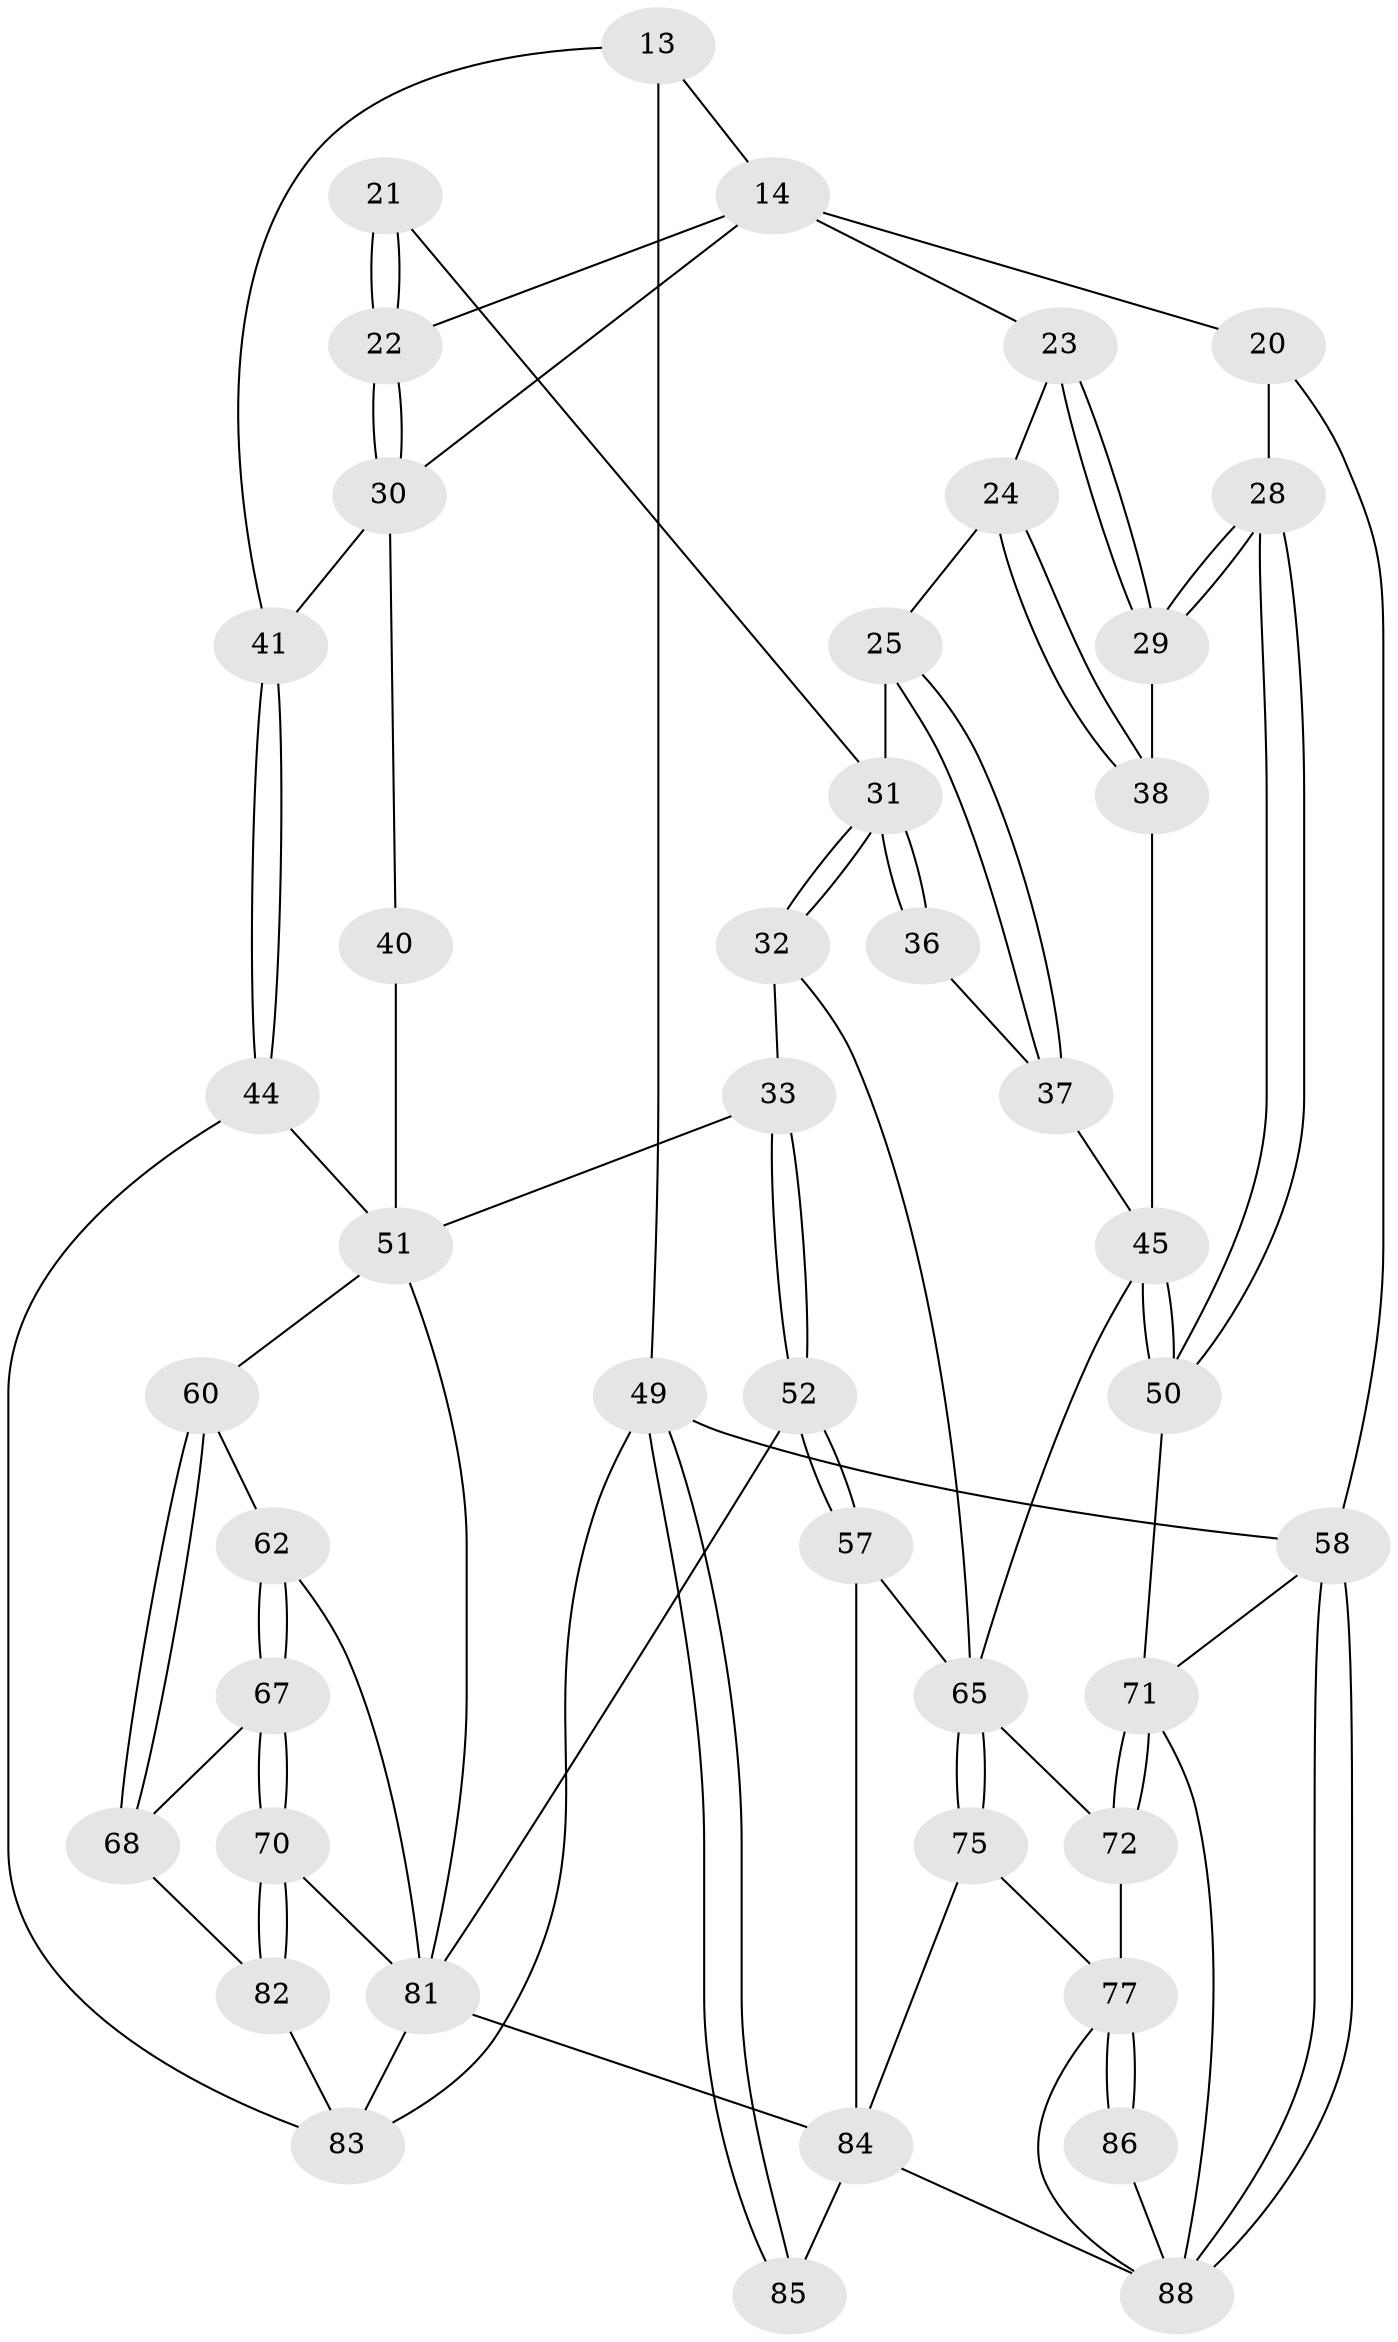 // original degree distribution, {3: 0.022727272727272728, 4: 0.2840909090909091, 6: 0.26136363636363635, 5: 0.4318181818181818}
// Generated by graph-tools (version 1.1) at 2025/02/03/09/25 05:02:03]
// undirected, 44 vertices, 96 edges
graph export_dot {
graph [start="1"]
  node [color=gray90,style=filled];
  13 [pos="+0.08784814701118093+0.1283883391929506",super="+8+12"];
  14 [pos="+0.2979587095653939+0.21100552966070546",super="+7+11"];
  20 [pos="+1+0.016556950411588472",super="+9"];
  21 [pos="+0.5746256991579762+0.27248236062738374"];
  22 [pos="+0.4820102328568795+0.32906855132585083",super="+19+18"];
  23 [pos="+0.830372980892365+0.26194259391115265"];
  24 [pos="+0.7987047359249551+0.2851055827346205"];
  25 [pos="+0.7910092693129471+0.2878855260072872"];
  28 [pos="+1+0.40622227082817497"];
  29 [pos="+1+0.37330341357184915"];
  30 [pos="+0.4569682670744444+0.35486599860608076",super="+16"];
  31 [pos="+0.6086795643319118+0.5108759155223536",super="+27+26"];
  32 [pos="+0.5994669900065273+0.5200906739865736"];
  33 [pos="+0.46787711586891156+0.5387655657194407"];
  36 [pos="+0.6937183669279088+0.48900213195424"];
  37 [pos="+0.7114842313713634+0.488377345418077"];
  38 [pos="+0.8239252277045305+0.48571270123070387"];
  40 [pos="+0.18080741750772292+0.38566492264640284",super="+35"];
  41 [pos="+0+0.1357525079925232",super="+17"];
  44 [pos="+0+0.6590862191924513"];
  45 [pos="+0.8098020283319591+0.5570880474626367",super="+39"];
  49 [pos="+0+1",super="+4"];
  50 [pos="+1+0.677112491337492"];
  51 [pos="+0.34435267029385885+0.5850450672929999",super="+34+43"];
  52 [pos="+0.5108372985057742+0.7738549161963987"];
  57 [pos="+0.5149185440856534+0.7762990757218212"];
  58 [pos="+1+1",super="+3"];
  60 [pos="+0.042661583313076984+0.7184701356216039"];
  62 [pos="+0.3088869583185998+0.7928236154725457",super="+61"];
  65 [pos="+0.7216957065248312+0.8127850235234532",super="+56+47"];
  67 [pos="+0.2869607764216767+0.8257441880368"];
  68 [pos="+0.04562108771287581+0.721422287653193"];
  70 [pos="+0.3037234578406311+0.9321738403297332"];
  71 [pos="+0.8891560183107395+0.8900201731518467",super="+66"];
  72 [pos="+0.7709294759570077+0.8620746118819239",super="+64+63"];
  75 [pos="+0.6719412819983561+0.8979291503490945"];
  77 [pos="+0.7897266799749098+0.9233586139628503",super="+74"];
  81 [pos="+0.31499693924109157+1",super="+69+54+55"];
  82 [pos="+0.10535373589700298+0.8064485796445255"];
  83 [pos="+0.14870307875412425+0.9294848403220732",super="+48"];
  84 [pos="+0.6293798108605801+1",super="+80"];
  85 [pos="+0.36646007815487514+1"];
  86 [pos="+0.7027610460144269+0.9557342963953799"];
  88 [pos="+0.7655119633772646+1",super="+76+87"];
  13 -- 49 [weight=2];
  13 -- 14;
  13 -- 41 [weight=2];
  14 -- 22 [weight=2];
  14 -- 20 [weight=2];
  14 -- 23;
  14 -- 30;
  20 -- 28;
  20 -- 58 [weight=2];
  21 -- 22 [weight=2];
  21 -- 22;
  21 -- 31;
  22 -- 30;
  22 -- 30;
  23 -- 24;
  23 -- 29;
  23 -- 29;
  24 -- 25;
  24 -- 38;
  24 -- 38;
  25 -- 37;
  25 -- 37;
  25 -- 31;
  28 -- 29;
  28 -- 29;
  28 -- 50;
  28 -- 50;
  29 -- 38;
  30 -- 40 [weight=2];
  30 -- 41;
  31 -- 32;
  31 -- 32;
  31 -- 36 [weight=2];
  31 -- 36;
  32 -- 33;
  32 -- 65;
  33 -- 52;
  33 -- 52;
  33 -- 51;
  36 -- 37;
  37 -- 45;
  38 -- 45;
  40 -- 51 [weight=2];
  41 -- 44;
  41 -- 44;
  44 -- 51;
  44 -- 83;
  45 -- 50;
  45 -- 50;
  45 -- 65;
  49 -- 85;
  49 -- 85;
  49 -- 58 [weight=2];
  49 -- 83;
  50 -- 71;
  51 -- 60;
  51 -- 81;
  52 -- 57;
  52 -- 57;
  52 -- 81;
  57 -- 84;
  57 -- 65;
  58 -- 88;
  58 -- 88;
  58 -- 71;
  60 -- 68;
  60 -- 68;
  60 -- 62;
  62 -- 67;
  62 -- 67;
  62 -- 81 [weight=2];
  65 -- 75;
  65 -- 75;
  65 -- 72 [weight=2];
  67 -- 68;
  67 -- 70;
  67 -- 70;
  68 -- 82;
  70 -- 82;
  70 -- 82;
  70 -- 81;
  71 -- 72 [weight=2];
  71 -- 72;
  71 -- 88;
  72 -- 77;
  75 -- 77;
  75 -- 84;
  77 -- 86 [weight=2];
  77 -- 86;
  77 -- 88;
  81 -- 83;
  81 -- 84;
  82 -- 83;
  84 -- 85 [weight=2];
  84 -- 88;
  86 -- 88;
}
